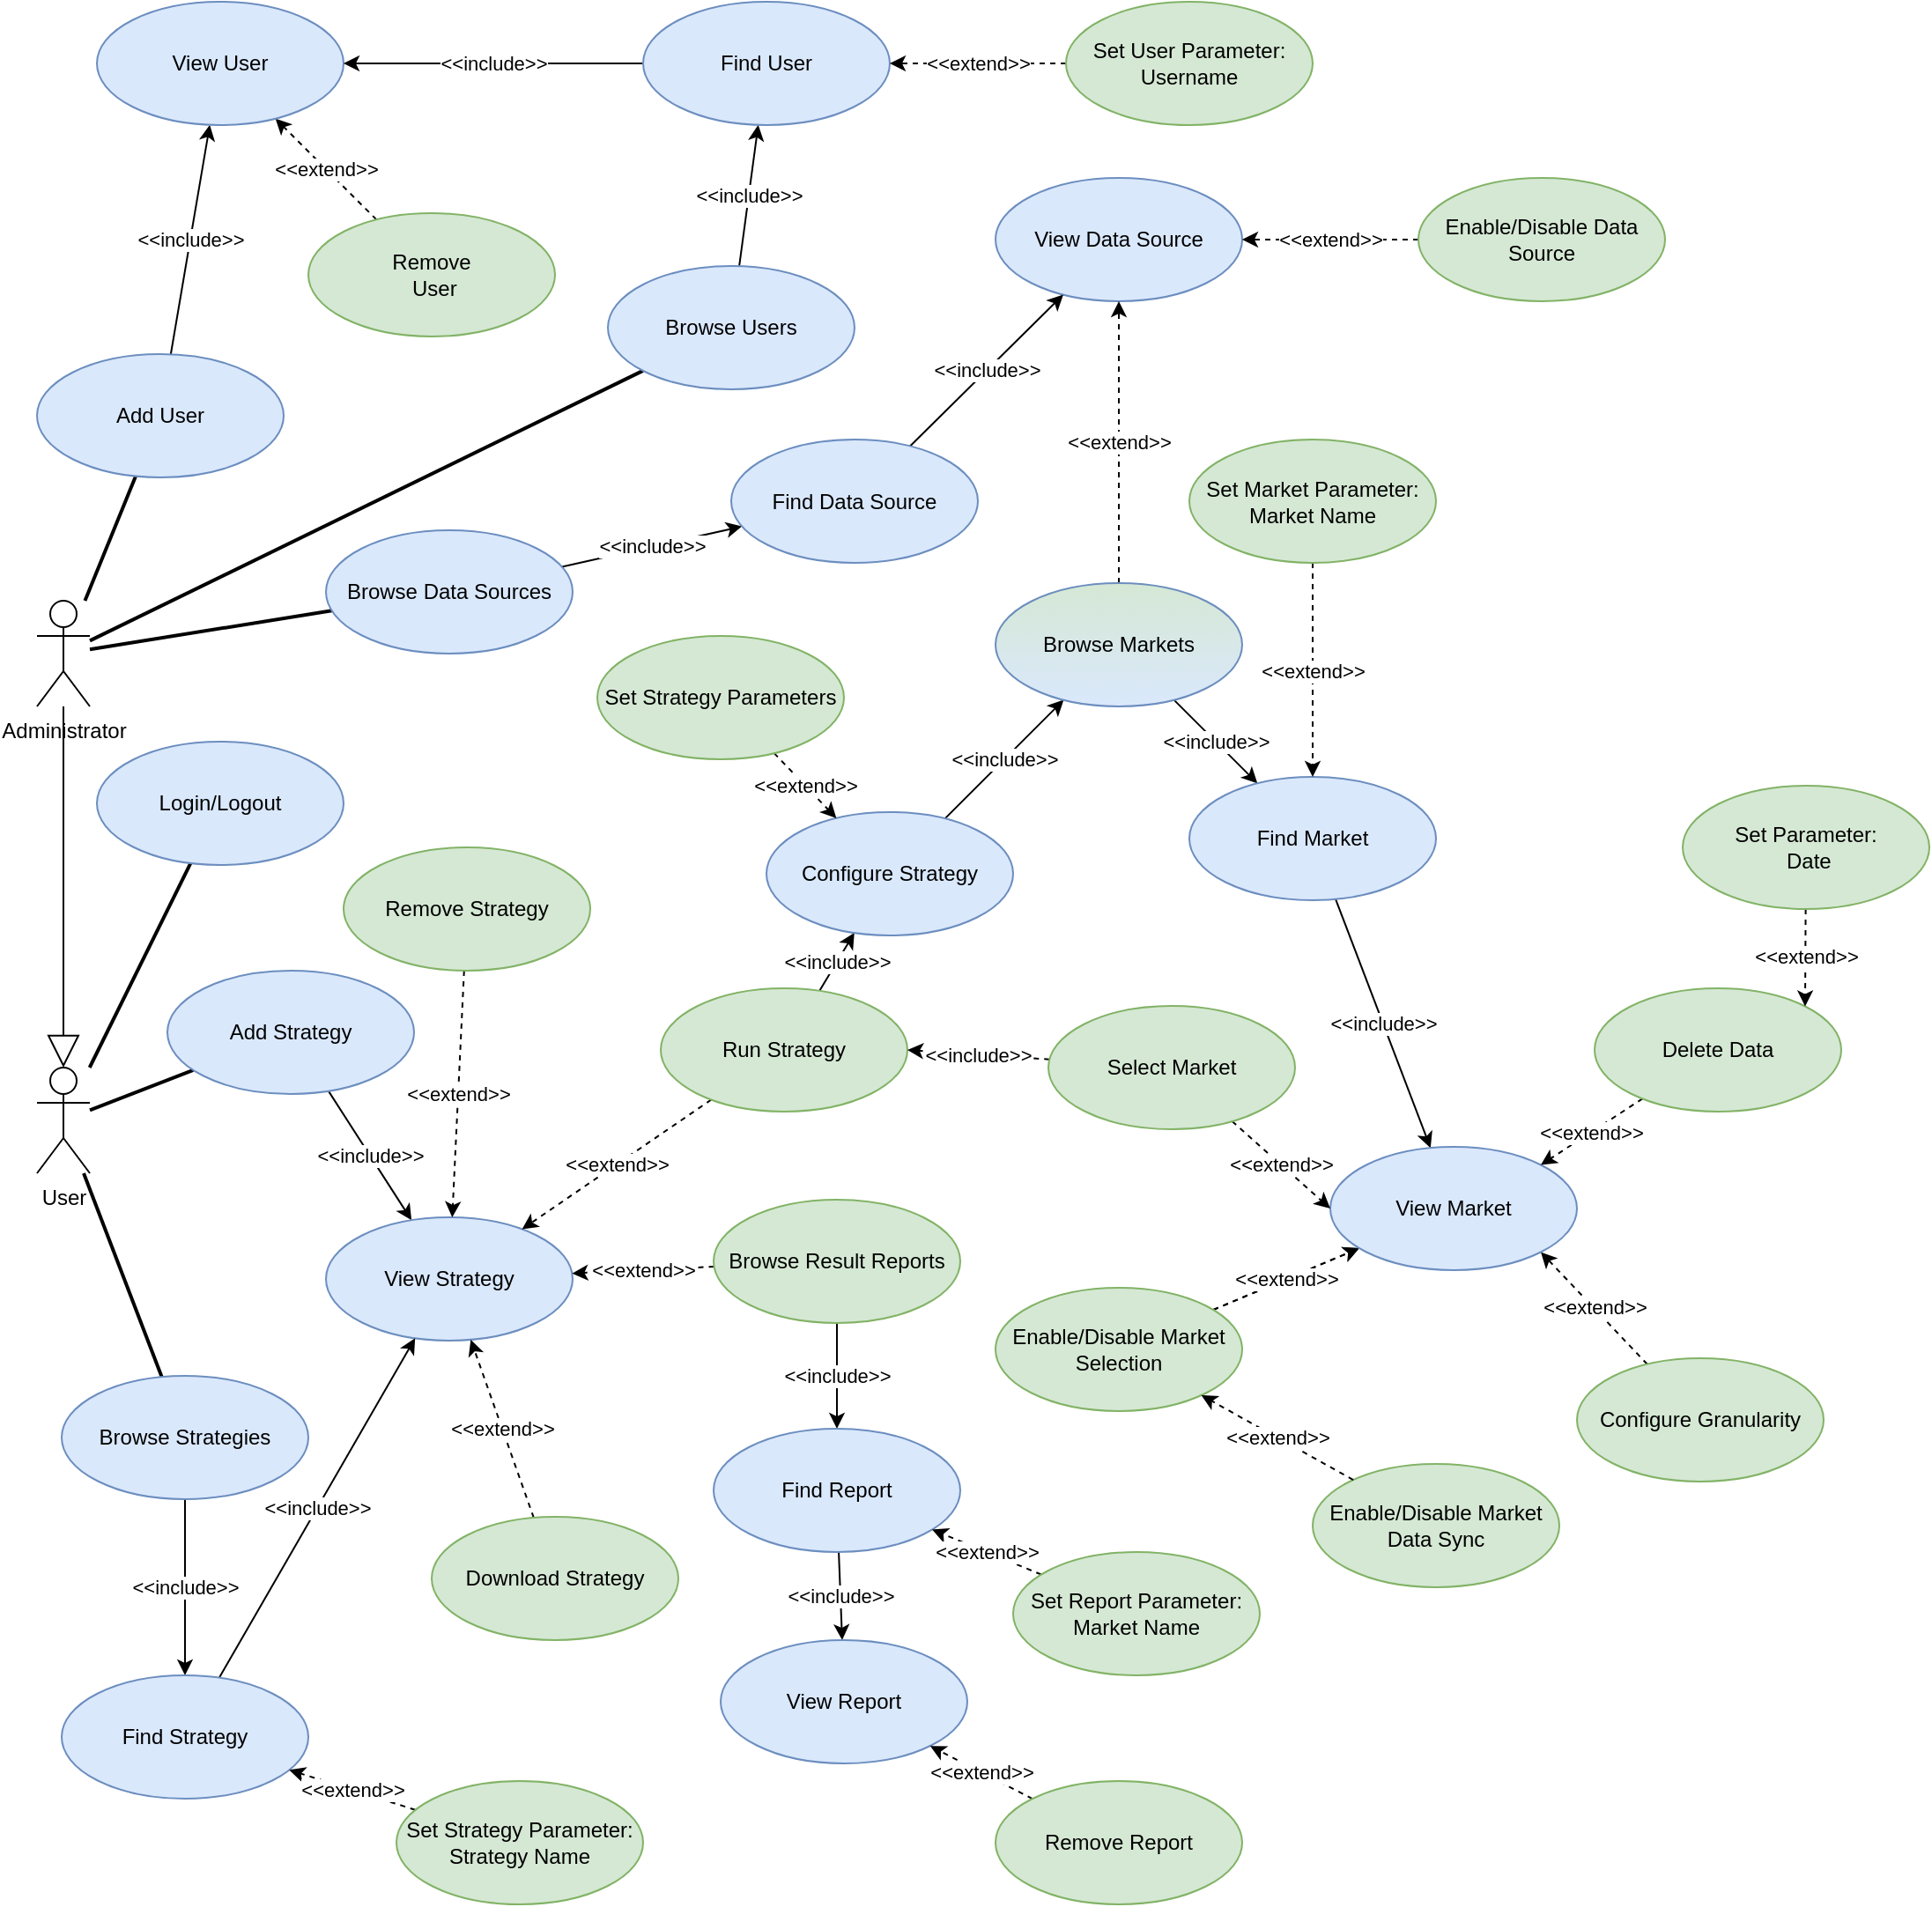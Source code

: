 <mxfile version="12.8.8" type="github">
  <diagram id="ZFlR_fbY1ho0T1hjvWoV" name="Page-1">
    <mxGraphModel dx="1422" dy="762" grid="1" gridSize="10" guides="1" tooltips="1" connect="1" arrows="1" fold="1" page="1" pageScale="1" pageWidth="827" pageHeight="1169" math="0" shadow="0">
      <root>
        <mxCell id="1YYGA7Be7UyKaOiCirhx-0" />
        <mxCell id="1YYGA7Be7UyKaOiCirhx-1" parent="1YYGA7Be7UyKaOiCirhx-0" />
        <mxCell id="3vdCPRaYNZT--Bnx52Tg-1" style="edgeStyle=none;rounded=0;orthogonalLoop=1;jettySize=auto;html=1;endArrow=none;endFill=0;strokeWidth=2;" parent="1YYGA7Be7UyKaOiCirhx-1" source="3vdCPRaYNZT--Bnx52Tg-4" target="3vdCPRaYNZT--Bnx52Tg-6" edge="1">
          <mxGeometry relative="1" as="geometry" />
        </mxCell>
        <mxCell id="3vdCPRaYNZT--Bnx52Tg-2" style="edgeStyle=none;rounded=0;orthogonalLoop=1;jettySize=auto;html=1;endArrow=none;endFill=0;strokeWidth=2;" parent="1YYGA7Be7UyKaOiCirhx-1" source="3vdCPRaYNZT--Bnx52Tg-4" target="3vdCPRaYNZT--Bnx52Tg-14" edge="1">
          <mxGeometry relative="1" as="geometry" />
        </mxCell>
        <mxCell id="3vdCPRaYNZT--Bnx52Tg-3" style="edgeStyle=none;rounded=0;orthogonalLoop=1;jettySize=auto;html=1;endArrow=none;endFill=0;strokeWidth=2;" parent="1YYGA7Be7UyKaOiCirhx-1" source="3vdCPRaYNZT--Bnx52Tg-4" target="3vdCPRaYNZT--Bnx52Tg-29" edge="1">
          <mxGeometry relative="1" as="geometry" />
        </mxCell>
        <mxCell id="3vdCPRaYNZT--Bnx52Tg-4" value="&lt;div&gt;Administrator&lt;/div&gt;" style="shape=umlActor;verticalLabelPosition=bottom;labelBackgroundColor=#ffffff;verticalAlign=top;html=1;" parent="1YYGA7Be7UyKaOiCirhx-1" vertex="1">
          <mxGeometry x="26" y="410" width="30" height="60" as="geometry" />
        </mxCell>
        <mxCell id="3vdCPRaYNZT--Bnx52Tg-5" value="&amp;lt;&amp;lt;include&amp;gt;&amp;gt;" style="edgeStyle=none;rounded=0;orthogonalLoop=1;jettySize=auto;html=1;" parent="1YYGA7Be7UyKaOiCirhx-1" source="3vdCPRaYNZT--Bnx52Tg-6" target="3vdCPRaYNZT--Bnx52Tg-12" edge="1">
          <mxGeometry relative="1" as="geometry" />
        </mxCell>
        <mxCell id="3vdCPRaYNZT--Bnx52Tg-6" value="Add User" style="ellipse;whiteSpace=wrap;html=1;fillColor=#dae8fc;strokeColor=#6c8ebf;" parent="1YYGA7Be7UyKaOiCirhx-1" vertex="1">
          <mxGeometry x="26" y="270" width="140" height="70" as="geometry" />
        </mxCell>
        <mxCell id="3vdCPRaYNZT--Bnx52Tg-7" value="&amp;lt;&amp;lt;extend&amp;gt;&amp;gt;" style="edgeStyle=none;rounded=0;orthogonalLoop=1;jettySize=auto;html=1;dashed=1;" parent="1YYGA7Be7UyKaOiCirhx-1" source="3vdCPRaYNZT--Bnx52Tg-8" target="3vdCPRaYNZT--Bnx52Tg-12" edge="1">
          <mxGeometry relative="1" as="geometry" />
        </mxCell>
        <mxCell id="3vdCPRaYNZT--Bnx52Tg-8" value="&lt;div&gt;Remove&lt;/div&gt;&amp;nbsp;User" style="ellipse;whiteSpace=wrap;html=1;fillColor=#d5e8d4;strokeColor=#82b366;" parent="1YYGA7Be7UyKaOiCirhx-1" vertex="1">
          <mxGeometry x="180" y="190" width="140" height="70" as="geometry" />
        </mxCell>
        <mxCell id="3vdCPRaYNZT--Bnx52Tg-9" value="View Data Source" style="ellipse;whiteSpace=wrap;html=1;fillColor=#dae8fc;strokeColor=#6c8ebf;" parent="1YYGA7Be7UyKaOiCirhx-1" vertex="1">
          <mxGeometry x="570" y="170" width="140" height="70" as="geometry" />
        </mxCell>
        <mxCell id="3vdCPRaYNZT--Bnx52Tg-10" value="&amp;lt;&amp;lt;extend&amp;gt;&amp;gt;" style="edgeStyle=none;rounded=0;orthogonalLoop=1;jettySize=auto;html=1;dashed=1;" parent="1YYGA7Be7UyKaOiCirhx-1" source="3vdCPRaYNZT--Bnx52Tg-11" target="3vdCPRaYNZT--Bnx52Tg-9" edge="1">
          <mxGeometry relative="1" as="geometry" />
        </mxCell>
        <mxCell id="3vdCPRaYNZT--Bnx52Tg-11" value="Enable/Disable Data Source" style="ellipse;whiteSpace=wrap;html=1;fillColor=#d5e8d4;strokeColor=#82b366;" parent="1YYGA7Be7UyKaOiCirhx-1" vertex="1">
          <mxGeometry x="810" y="170" width="140" height="70" as="geometry" />
        </mxCell>
        <mxCell id="3vdCPRaYNZT--Bnx52Tg-12" value="View User" style="ellipse;whiteSpace=wrap;html=1;fillColor=#dae8fc;strokeColor=#6c8ebf;" parent="1YYGA7Be7UyKaOiCirhx-1" vertex="1">
          <mxGeometry x="60" y="70" width="140" height="70" as="geometry" />
        </mxCell>
        <mxCell id="3vdCPRaYNZT--Bnx52Tg-13" value="&amp;lt;&amp;lt;include&amp;gt;&amp;gt;" style="edgeStyle=none;rounded=0;orthogonalLoop=1;jettySize=auto;html=1;" parent="1YYGA7Be7UyKaOiCirhx-1" source="3vdCPRaYNZT--Bnx52Tg-14" target="3vdCPRaYNZT--Bnx52Tg-16" edge="1">
          <mxGeometry relative="1" as="geometry" />
        </mxCell>
        <mxCell id="3vdCPRaYNZT--Bnx52Tg-14" value="Browse Users" style="ellipse;whiteSpace=wrap;html=1;fillColor=#dae8fc;strokeColor=#6c8ebf;" parent="1YYGA7Be7UyKaOiCirhx-1" vertex="1">
          <mxGeometry x="350" y="220" width="140" height="70" as="geometry" />
        </mxCell>
        <mxCell id="3vdCPRaYNZT--Bnx52Tg-15" value="&amp;lt;&amp;lt;include&amp;gt;&amp;gt;" style="edgeStyle=none;rounded=0;orthogonalLoop=1;jettySize=auto;html=1;" parent="1YYGA7Be7UyKaOiCirhx-1" source="3vdCPRaYNZT--Bnx52Tg-16" target="3vdCPRaYNZT--Bnx52Tg-12" edge="1">
          <mxGeometry relative="1" as="geometry" />
        </mxCell>
        <mxCell id="3vdCPRaYNZT--Bnx52Tg-16" value="Find User" style="ellipse;whiteSpace=wrap;html=1;fillColor=#dae8fc;strokeColor=#6c8ebf;" parent="1YYGA7Be7UyKaOiCirhx-1" vertex="1">
          <mxGeometry x="370" y="70" width="140" height="70" as="geometry" />
        </mxCell>
        <mxCell id="3vdCPRaYNZT--Bnx52Tg-17" value="&amp;lt;&amp;lt;extend&amp;gt;&amp;gt;" style="edgeStyle=none;rounded=0;orthogonalLoop=1;jettySize=auto;html=1;dashed=1;" parent="1YYGA7Be7UyKaOiCirhx-1" source="3vdCPRaYNZT--Bnx52Tg-18" target="3vdCPRaYNZT--Bnx52Tg-16" edge="1">
          <mxGeometry relative="1" as="geometry" />
        </mxCell>
        <mxCell id="3vdCPRaYNZT--Bnx52Tg-18" value="Set User Parameter: Username" style="ellipse;whiteSpace=wrap;html=1;fillColor=#d5e8d4;strokeColor=#82b366;" parent="1YYGA7Be7UyKaOiCirhx-1" vertex="1">
          <mxGeometry x="610" y="70" width="140" height="70" as="geometry" />
        </mxCell>
        <mxCell id="3vdCPRaYNZT--Bnx52Tg-19" value="&amp;lt;&amp;lt;extend&amp;gt;&amp;gt;" style="edgeStyle=none;rounded=0;orthogonalLoop=1;jettySize=auto;html=1;dashed=1;startArrow=none;startFill=0;" parent="1YYGA7Be7UyKaOiCirhx-1" source="wTxQ7rvC8nmgXDtf-Kvs-46" target="3vdCPRaYNZT--Bnx52Tg-9" edge="1">
          <mxGeometry relative="1" as="geometry">
            <mxPoint x="947.927" y="422.21" as="sourcePoint" />
          </mxGeometry>
        </mxCell>
        <mxCell id="3vdCPRaYNZT--Bnx52Tg-28" value="&amp;lt;&amp;lt;include&amp;gt;&amp;gt;" style="edgeStyle=none;rounded=0;orthogonalLoop=1;jettySize=auto;html=1;" parent="1YYGA7Be7UyKaOiCirhx-1" source="3vdCPRaYNZT--Bnx52Tg-29" target="3vdCPRaYNZT--Bnx52Tg-31" edge="1">
          <mxGeometry relative="1" as="geometry" />
        </mxCell>
        <mxCell id="3vdCPRaYNZT--Bnx52Tg-29" value="Browse Data Sources" style="ellipse;whiteSpace=wrap;html=1;fillColor=#dae8fc;strokeColor=#6c8ebf;" parent="1YYGA7Be7UyKaOiCirhx-1" vertex="1">
          <mxGeometry x="190" y="370" width="140" height="70" as="geometry" />
        </mxCell>
        <mxCell id="3vdCPRaYNZT--Bnx52Tg-30" value="&amp;lt;&amp;lt;include&amp;gt;&amp;gt;" style="edgeStyle=none;rounded=0;orthogonalLoop=1;jettySize=auto;html=1;" parent="1YYGA7Be7UyKaOiCirhx-1" source="3vdCPRaYNZT--Bnx52Tg-31" target="3vdCPRaYNZT--Bnx52Tg-9" edge="1">
          <mxGeometry relative="1" as="geometry" />
        </mxCell>
        <mxCell id="3vdCPRaYNZT--Bnx52Tg-31" value="Find Data Source" style="ellipse;whiteSpace=wrap;html=1;fillColor=#dae8fc;strokeColor=#6c8ebf;" parent="1YYGA7Be7UyKaOiCirhx-1" vertex="1">
          <mxGeometry x="420" y="318.5" width="140" height="70" as="geometry" />
        </mxCell>
        <mxCell id="tRXYT1jrLdf8LJ3v0zDW-0" value="&amp;lt;&amp;lt;extend&amp;gt;&amp;gt;" style="edgeStyle=none;rounded=0;orthogonalLoop=1;jettySize=auto;html=1;dashed=1;endArrow=classic;endFill=1;entryX=1;entryY=1;entryDx=0;entryDy=0;" parent="1YYGA7Be7UyKaOiCirhx-1" source="tRXYT1jrLdf8LJ3v0zDW-1" target="tRXYT1jrLdf8LJ3v0zDW-13" edge="1">
          <mxGeometry relative="1" as="geometry" />
        </mxCell>
        <mxCell id="tRXYT1jrLdf8LJ3v0zDW-1" value="Configure Granularity" style="ellipse;whiteSpace=wrap;html=1;fillColor=#d5e8d4;strokeColor=#82b366;" parent="1YYGA7Be7UyKaOiCirhx-1" vertex="1">
          <mxGeometry x="900" y="840" width="140" height="70" as="geometry" />
        </mxCell>
        <mxCell id="tRXYT1jrLdf8LJ3v0zDW-2" value="&amp;lt;&amp;lt;include&amp;gt;&amp;gt;" style="edgeStyle=none;rounded=0;orthogonalLoop=1;jettySize=auto;html=1;endArrow=classic;endFill=1;" parent="1YYGA7Be7UyKaOiCirhx-1" source="wTxQ7rvC8nmgXDtf-Kvs-46" target="tRXYT1jrLdf8LJ3v0zDW-10" edge="1">
          <mxGeometry relative="1" as="geometry">
            <mxPoint x="1204.465" y="1084.255" as="sourcePoint" />
          </mxGeometry>
        </mxCell>
        <mxCell id="tRXYT1jrLdf8LJ3v0zDW-3" value="&amp;lt;&amp;lt;extend&amp;gt;&amp;gt;" style="edgeStyle=none;rounded=0;orthogonalLoop=1;jettySize=auto;html=1;dashed=1;endArrow=classic;endFill=1;" parent="1YYGA7Be7UyKaOiCirhx-1" source="tRXYT1jrLdf8LJ3v0zDW-4" target="tRXYT1jrLdf8LJ3v0zDW-13" edge="1">
          <mxGeometry relative="1" as="geometry" />
        </mxCell>
        <mxCell id="tRXYT1jrLdf8LJ3v0zDW-5" value="&amp;lt;&amp;lt;extend&amp;gt;&amp;gt;" style="edgeStyle=none;rounded=0;orthogonalLoop=1;jettySize=auto;html=1;endArrow=classic;endFill=1;dashed=1;" parent="1YYGA7Be7UyKaOiCirhx-1" source="tRXYT1jrLdf8LJ3v0zDW-4" target="tRXYT1jrLdf8LJ3v0zDW-13" edge="1">
          <mxGeometry relative="1" as="geometry" />
        </mxCell>
        <mxCell id="tRXYT1jrLdf8LJ3v0zDW-6" value="Enable/Disable Market Data Sync" style="ellipse;whiteSpace=wrap;html=1;fillColor=#d5e8d4;strokeColor=#82b366;" parent="1YYGA7Be7UyKaOiCirhx-1" vertex="1">
          <mxGeometry x="750" y="900" width="140" height="70" as="geometry" />
        </mxCell>
        <mxCell id="tRXYT1jrLdf8LJ3v0zDW-9" value="&amp;lt;&amp;lt;include&amp;gt;&amp;gt;" style="edgeStyle=none;rounded=0;orthogonalLoop=1;jettySize=auto;html=1;endArrow=classic;endFill=1;" parent="1YYGA7Be7UyKaOiCirhx-1" source="tRXYT1jrLdf8LJ3v0zDW-10" target="tRXYT1jrLdf8LJ3v0zDW-13" edge="1">
          <mxGeometry relative="1" as="geometry">
            <mxPoint x="1252.898" y="750.077" as="sourcePoint" />
          </mxGeometry>
        </mxCell>
        <mxCell id="tRXYT1jrLdf8LJ3v0zDW-10" value="Find Market" style="ellipse;whiteSpace=wrap;html=1;fillColor=#dae8fc;strokeColor=#6c8ebf;" parent="1YYGA7Be7UyKaOiCirhx-1" vertex="1">
          <mxGeometry x="680" y="510" width="140" height="70" as="geometry" />
        </mxCell>
        <mxCell id="tRXYT1jrLdf8LJ3v0zDW-11" value="&amp;lt;&amp;lt;extend&amp;gt;&amp;gt;" style="edgeStyle=none;rounded=0;orthogonalLoop=1;jettySize=auto;html=1;dashed=1;endArrow=classic;endFill=1;" parent="1YYGA7Be7UyKaOiCirhx-1" source="tRXYT1jrLdf8LJ3v0zDW-12" target="tRXYT1jrLdf8LJ3v0zDW-10" edge="1">
          <mxGeometry relative="1" as="geometry" />
        </mxCell>
        <mxCell id="tRXYT1jrLdf8LJ3v0zDW-12" value="Set Market Parameter: Market Name" style="ellipse;whiteSpace=wrap;html=1;fillColor=#d5e8d4;strokeColor=#82b366;" parent="1YYGA7Be7UyKaOiCirhx-1" vertex="1">
          <mxGeometry x="680" y="318.5" width="140" height="70" as="geometry" />
        </mxCell>
        <mxCell id="tRXYT1jrLdf8LJ3v0zDW-13" value="View Market" style="ellipse;whiteSpace=wrap;html=1;fillColor=#dae8fc;strokeColor=#6c8ebf;" parent="1YYGA7Be7UyKaOiCirhx-1" vertex="1">
          <mxGeometry x="760" y="720" width="140" height="70" as="geometry" />
        </mxCell>
        <mxCell id="wTxQ7rvC8nmgXDtf-Kvs-0" style="edgeStyle=none;rounded=0;orthogonalLoop=1;jettySize=auto;html=1;endArrow=none;endFill=0;strokeWidth=2;" parent="1YYGA7Be7UyKaOiCirhx-1" source="wTxQ7rvC8nmgXDtf-Kvs-3" target="wTxQ7rvC8nmgXDtf-Kvs-4" edge="1">
          <mxGeometry relative="1" as="geometry" />
        </mxCell>
        <mxCell id="wTxQ7rvC8nmgXDtf-Kvs-1" style="edgeStyle=none;rounded=0;orthogonalLoop=1;jettySize=auto;html=1;endArrow=none;endFill=0;strokeWidth=2;" parent="1YYGA7Be7UyKaOiCirhx-1" source="wTxQ7rvC8nmgXDtf-Kvs-3" target="wTxQ7rvC8nmgXDtf-Kvs-9" edge="1">
          <mxGeometry relative="1" as="geometry" />
        </mxCell>
        <mxCell id="wTxQ7rvC8nmgXDtf-Kvs-2" style="edgeStyle=none;rounded=0;orthogonalLoop=1;jettySize=auto;html=1;endArrow=none;endFill=0;strokeWidth=2;" parent="1YYGA7Be7UyKaOiCirhx-1" source="wTxQ7rvC8nmgXDtf-Kvs-3" target="wTxQ7rvC8nmgXDtf-Kvs-6" edge="1">
          <mxGeometry relative="1" as="geometry" />
        </mxCell>
        <mxCell id="wTxQ7rvC8nmgXDtf-Kvs-3" value="&lt;div&gt;User&lt;/div&gt;" style="shape=umlActor;verticalLabelPosition=bottom;labelBackgroundColor=#ffffff;verticalAlign=top;html=1;" parent="1YYGA7Be7UyKaOiCirhx-1" vertex="1">
          <mxGeometry x="26" y="675" width="30" height="60" as="geometry" />
        </mxCell>
        <mxCell id="wTxQ7rvC8nmgXDtf-Kvs-4" value="Login/Logout" style="ellipse;whiteSpace=wrap;html=1;fillColor=#dae8fc;strokeColor=#6c8ebf;" parent="1YYGA7Be7UyKaOiCirhx-1" vertex="1">
          <mxGeometry x="60" y="490" width="140" height="70" as="geometry" />
        </mxCell>
        <mxCell id="wTxQ7rvC8nmgXDtf-Kvs-5" value="&amp;lt;&amp;lt;include&amp;gt;&amp;gt;" style="edgeStyle=none;rounded=0;orthogonalLoop=1;jettySize=auto;html=1;endArrow=classic;endFill=1;" parent="1YYGA7Be7UyKaOiCirhx-1" source="wTxQ7rvC8nmgXDtf-Kvs-6" target="wTxQ7rvC8nmgXDtf-Kvs-7" edge="1">
          <mxGeometry relative="1" as="geometry" />
        </mxCell>
        <mxCell id="wTxQ7rvC8nmgXDtf-Kvs-6" value="Add Strategy" style="ellipse;whiteSpace=wrap;html=1;fillColor=#dae8fc;strokeColor=#6c8ebf;" parent="1YYGA7Be7UyKaOiCirhx-1" vertex="1">
          <mxGeometry x="100" y="620" width="140" height="70" as="geometry" />
        </mxCell>
        <mxCell id="wTxQ7rvC8nmgXDtf-Kvs-7" value="View Strategy" style="ellipse;whiteSpace=wrap;html=1;fillColor=#dae8fc;strokeColor=#6c8ebf;" parent="1YYGA7Be7UyKaOiCirhx-1" vertex="1">
          <mxGeometry x="190" y="760" width="140" height="70" as="geometry" />
        </mxCell>
        <mxCell id="wTxQ7rvC8nmgXDtf-Kvs-8" value="&lt;div&gt;&amp;lt;&amp;lt;include&amp;gt;&amp;gt;&lt;/div&gt;" style="edgeStyle=none;rounded=0;orthogonalLoop=1;jettySize=auto;html=1;endArrow=classic;endFill=1;" parent="1YYGA7Be7UyKaOiCirhx-1" source="wTxQ7rvC8nmgXDtf-Kvs-9" target="wTxQ7rvC8nmgXDtf-Kvs-11" edge="1">
          <mxGeometry relative="1" as="geometry" />
        </mxCell>
        <mxCell id="wTxQ7rvC8nmgXDtf-Kvs-9" value="Browse Strategies" style="ellipse;whiteSpace=wrap;html=1;fillColor=#dae8fc;strokeColor=#6c8ebf;" parent="1YYGA7Be7UyKaOiCirhx-1" vertex="1">
          <mxGeometry x="40" y="850" width="140" height="70" as="geometry" />
        </mxCell>
        <mxCell id="wTxQ7rvC8nmgXDtf-Kvs-10" value="&amp;lt;&amp;lt;include&amp;gt;&amp;gt;" style="edgeStyle=none;rounded=0;orthogonalLoop=1;jettySize=auto;html=1;endArrow=classic;endFill=1;" parent="1YYGA7Be7UyKaOiCirhx-1" source="wTxQ7rvC8nmgXDtf-Kvs-11" target="wTxQ7rvC8nmgXDtf-Kvs-7" edge="1">
          <mxGeometry relative="1" as="geometry" />
        </mxCell>
        <mxCell id="wTxQ7rvC8nmgXDtf-Kvs-11" value="Find Strategy" style="ellipse;whiteSpace=wrap;html=1;fillColor=#dae8fc;strokeColor=#6c8ebf;" parent="1YYGA7Be7UyKaOiCirhx-1" vertex="1">
          <mxGeometry x="40" y="1020" width="140" height="70" as="geometry" />
        </mxCell>
        <mxCell id="wTxQ7rvC8nmgXDtf-Kvs-12" value="&amp;lt;&amp;lt;extend&amp;gt;&amp;gt;" style="edgeStyle=none;rounded=0;orthogonalLoop=1;jettySize=auto;html=1;dashed=1;endArrow=classic;endFill=1;" parent="1YYGA7Be7UyKaOiCirhx-1" source="wTxQ7rvC8nmgXDtf-Kvs-13" target="wTxQ7rvC8nmgXDtf-Kvs-11" edge="1">
          <mxGeometry relative="1" as="geometry" />
        </mxCell>
        <mxCell id="wTxQ7rvC8nmgXDtf-Kvs-13" value="Set Strategy Parameter: Strategy Name" style="ellipse;whiteSpace=wrap;html=1;fillColor=#d5e8d4;strokeColor=#82b366;" parent="1YYGA7Be7UyKaOiCirhx-1" vertex="1">
          <mxGeometry x="230" y="1080" width="140" height="70" as="geometry" />
        </mxCell>
        <mxCell id="wTxQ7rvC8nmgXDtf-Kvs-14" value="&amp;lt;&amp;lt;include&amp;gt;&amp;gt;" style="edgeStyle=none;rounded=0;orthogonalLoop=1;jettySize=auto;html=1;startArrow=none;startFill=0;" parent="1YYGA7Be7UyKaOiCirhx-1" source="wTxQ7rvC8nmgXDtf-Kvs-16" target="wTxQ7rvC8nmgXDtf-Kvs-21" edge="1">
          <mxGeometry relative="1" as="geometry" />
        </mxCell>
        <mxCell id="wTxQ7rvC8nmgXDtf-Kvs-15" value="&amp;lt;&amp;lt;extend&amp;gt;&amp;gt;" style="edgeStyle=none;rounded=0;orthogonalLoop=1;jettySize=auto;html=1;dashed=1;startArrow=none;startFill=0;" parent="1YYGA7Be7UyKaOiCirhx-1" source="wTxQ7rvC8nmgXDtf-Kvs-16" target="wTxQ7rvC8nmgXDtf-Kvs-7" edge="1">
          <mxGeometry relative="1" as="geometry" />
        </mxCell>
        <mxCell id="wTxQ7rvC8nmgXDtf-Kvs-16" value="Run Strategy" style="ellipse;whiteSpace=wrap;html=1;fillColor=#d5e8d4;strokeColor=#82b366;" parent="1YYGA7Be7UyKaOiCirhx-1" vertex="1">
          <mxGeometry x="380" y="630" width="140" height="70" as="geometry" />
        </mxCell>
        <mxCell id="wTxQ7rvC8nmgXDtf-Kvs-17" value="&amp;lt;&amp;lt;extend&amp;gt;&amp;gt;" style="edgeStyle=none;rounded=0;orthogonalLoop=1;jettySize=auto;html=1;startArrow=none;startFill=0;dashed=1;" parent="1YYGA7Be7UyKaOiCirhx-1" source="wTxQ7rvC8nmgXDtf-Kvs-19" target="wTxQ7rvC8nmgXDtf-Kvs-7" edge="1">
          <mxGeometry relative="1" as="geometry" />
        </mxCell>
        <mxCell id="wTxQ7rvC8nmgXDtf-Kvs-18" value="&amp;lt;&amp;lt;include&amp;gt;&amp;gt;" style="rounded=0;orthogonalLoop=1;jettySize=auto;html=1;" parent="1YYGA7Be7UyKaOiCirhx-1" source="wTxQ7rvC8nmgXDtf-Kvs-19" target="wTxQ7rvC8nmgXDtf-Kvs-39" edge="1">
          <mxGeometry relative="1" as="geometry" />
        </mxCell>
        <mxCell id="wTxQ7rvC8nmgXDtf-Kvs-19" value="Browse Result Reports" style="ellipse;whiteSpace=wrap;html=1;fillColor=#d5e8d4;strokeColor=#82b366;" parent="1YYGA7Be7UyKaOiCirhx-1" vertex="1">
          <mxGeometry x="410" y="750" width="140" height="70" as="geometry" />
        </mxCell>
        <mxCell id="wTxQ7rvC8nmgXDtf-Kvs-20" value="&amp;lt;&amp;lt;include&amp;gt;&amp;gt;" style="edgeStyle=none;rounded=0;orthogonalLoop=1;jettySize=auto;html=1;endArrow=classic;endFill=1;" parent="1YYGA7Be7UyKaOiCirhx-1" source="wTxQ7rvC8nmgXDtf-Kvs-21" target="wTxQ7rvC8nmgXDtf-Kvs-46" edge="1">
          <mxGeometry relative="1" as="geometry" />
        </mxCell>
        <mxCell id="wTxQ7rvC8nmgXDtf-Kvs-21" value="Configure Strategy" style="ellipse;whiteSpace=wrap;html=1;fillColor=#dae8fc;strokeColor=#6c8ebf;" parent="1YYGA7Be7UyKaOiCirhx-1" vertex="1">
          <mxGeometry x="440" y="530" width="140" height="70" as="geometry" />
        </mxCell>
        <mxCell id="wTxQ7rvC8nmgXDtf-Kvs-28" value="&amp;lt;&amp;lt;extend&amp;gt;&amp;gt;" style="edgeStyle=none;rounded=0;orthogonalLoop=1;jettySize=auto;html=1;dashed=1;endArrow=classic;endFill=1;" parent="1YYGA7Be7UyKaOiCirhx-1" source="wTxQ7rvC8nmgXDtf-Kvs-29" target="wTxQ7rvC8nmgXDtf-Kvs-21" edge="1">
          <mxGeometry relative="1" as="geometry" />
        </mxCell>
        <mxCell id="wTxQ7rvC8nmgXDtf-Kvs-29" value="Set Strategy Parameters" style="ellipse;whiteSpace=wrap;html=1;fillColor=#d5e8d4;strokeColor=#82b366;" parent="1YYGA7Be7UyKaOiCirhx-1" vertex="1">
          <mxGeometry x="344" y="430" width="140" height="70" as="geometry" />
        </mxCell>
        <mxCell id="wTxQ7rvC8nmgXDtf-Kvs-32" value="&amp;lt;&amp;lt;extend&amp;gt;&amp;gt;" style="edgeStyle=none;rounded=0;orthogonalLoop=1;jettySize=auto;html=1;dashed=1;endArrow=classic;endFill=1;" parent="1YYGA7Be7UyKaOiCirhx-1" source="wTxQ7rvC8nmgXDtf-Kvs-33" target="wTxQ7rvC8nmgXDtf-Kvs-7" edge="1">
          <mxGeometry relative="1" as="geometry" />
        </mxCell>
        <mxCell id="wTxQ7rvC8nmgXDtf-Kvs-33" value="Remove Strategy" style="ellipse;whiteSpace=wrap;html=1;fillColor=#d5e8d4;strokeColor=#82b366;" parent="1YYGA7Be7UyKaOiCirhx-1" vertex="1">
          <mxGeometry x="200" y="550" width="140" height="70" as="geometry" />
        </mxCell>
        <mxCell id="wTxQ7rvC8nmgXDtf-Kvs-36" value="&amp;lt;&amp;lt;include&amp;gt;&amp;gt;" style="edgeStyle=none;rounded=0;orthogonalLoop=1;jettySize=auto;html=1;entryX=1;entryY=0.5;entryDx=0;entryDy=0;dashed=1;" parent="1YYGA7Be7UyKaOiCirhx-1" source="wTxQ7rvC8nmgXDtf-Kvs-50" target="wTxQ7rvC8nmgXDtf-Kvs-16" edge="1">
          <mxGeometry relative="1" as="geometry">
            <mxPoint x="1490.025" y="1378.137" as="sourcePoint" />
          </mxGeometry>
        </mxCell>
        <mxCell id="wTxQ7rvC8nmgXDtf-Kvs-38" value="&amp;lt;&amp;lt;include&amp;gt;&amp;gt;" style="edgeStyle=none;rounded=0;orthogonalLoop=1;jettySize=auto;html=1;" parent="1YYGA7Be7UyKaOiCirhx-1" source="wTxQ7rvC8nmgXDtf-Kvs-39" target="wTxQ7rvC8nmgXDtf-Kvs-40" edge="1">
          <mxGeometry relative="1" as="geometry" />
        </mxCell>
        <mxCell id="wTxQ7rvC8nmgXDtf-Kvs-39" value="Find Report" style="ellipse;whiteSpace=wrap;html=1;fillColor=#dae8fc;strokeColor=#6c8ebf;" parent="1YYGA7Be7UyKaOiCirhx-1" vertex="1">
          <mxGeometry x="409.999" y="880" width="140" height="70" as="geometry" />
        </mxCell>
        <mxCell id="wTxQ7rvC8nmgXDtf-Kvs-40" value="View Report" style="ellipse;whiteSpace=wrap;html=1;fillColor=#dae8fc;strokeColor=#6c8ebf;" parent="1YYGA7Be7UyKaOiCirhx-1" vertex="1">
          <mxGeometry x="413.998" y="1000" width="140" height="70" as="geometry" />
        </mxCell>
        <mxCell id="wTxQ7rvC8nmgXDtf-Kvs-43" value="&amp;lt;&amp;lt;extend&amp;gt;&amp;gt;" style="edgeStyle=none;rounded=0;orthogonalLoop=1;jettySize=auto;html=1;dashed=1;" parent="1YYGA7Be7UyKaOiCirhx-1" source="wTxQ7rvC8nmgXDtf-Kvs-44" target="wTxQ7rvC8nmgXDtf-Kvs-39" edge="1">
          <mxGeometry relative="1" as="geometry" />
        </mxCell>
        <mxCell id="wTxQ7rvC8nmgXDtf-Kvs-44" value="Set Report Parameter: Market Name" style="ellipse;whiteSpace=wrap;html=1;fillColor=#d5e8d4;strokeColor=#82b366;" parent="1YYGA7Be7UyKaOiCirhx-1" vertex="1">
          <mxGeometry x="579.999" y="950" width="140" height="70" as="geometry" />
        </mxCell>
        <mxCell id="wTxQ7rvC8nmgXDtf-Kvs-46" value="Browse Markets" style="ellipse;whiteSpace=wrap;html=1;fillColor=#dae8fc;strokeColor=#6c8ebf;gradientDirection=north;gradientColor=#D5E8D4;" parent="1YYGA7Be7UyKaOiCirhx-1" vertex="1">
          <mxGeometry x="570" y="400" width="140" height="70" as="geometry" />
        </mxCell>
        <mxCell id="wTxQ7rvC8nmgXDtf-Kvs-49" value="&amp;lt;&amp;lt;extend&amp;gt;&amp;gt;" style="rounded=0;orthogonalLoop=1;jettySize=auto;html=1;startArrow=none;startFill=0;dashed=1;entryX=0;entryY=0.5;entryDx=0;entryDy=0;" parent="1YYGA7Be7UyKaOiCirhx-1" source="wTxQ7rvC8nmgXDtf-Kvs-50" target="tRXYT1jrLdf8LJ3v0zDW-13" edge="1">
          <mxGeometry relative="1" as="geometry">
            <mxPoint x="1338.097" y="752.409" as="targetPoint" />
          </mxGeometry>
        </mxCell>
        <mxCell id="wTxQ7rvC8nmgXDtf-Kvs-50" value="Select Market" style="ellipse;whiteSpace=wrap;html=1;fillColor=#d5e8d4;strokeColor=#82b366;" parent="1YYGA7Be7UyKaOiCirhx-1" vertex="1">
          <mxGeometry x="599.999" y="640" width="140" height="70" as="geometry" />
        </mxCell>
        <mxCell id="Mc-SoH7fT6BXftzGXfqs-0" style="edgeStyle=none;rounded=0;orthogonalLoop=1;jettySize=auto;html=1;entryX=0.5;entryY=0;entryDx=0;entryDy=0;entryPerimeter=0;endArrow=block;endFill=0;endSize=16;" parent="1YYGA7Be7UyKaOiCirhx-1" source="3vdCPRaYNZT--Bnx52Tg-4" target="wTxQ7rvC8nmgXDtf-Kvs-3" edge="1">
          <mxGeometry relative="1" as="geometry">
            <mxPoint x="121" y="575" as="sourcePoint" />
            <mxPoint x="121" y="940" as="targetPoint" />
          </mxGeometry>
        </mxCell>
        <mxCell id="z_cUn9IcTxgQXSqkp59n-1" value="&amp;lt;&amp;lt;extend&amp;gt;&amp;gt;" style="rounded=0;orthogonalLoop=1;jettySize=auto;html=1;dashed=1;" parent="1YYGA7Be7UyKaOiCirhx-1" source="z_cUn9IcTxgQXSqkp59n-0" target="wTxQ7rvC8nmgXDtf-Kvs-7" edge="1">
          <mxGeometry relative="1" as="geometry" />
        </mxCell>
        <mxCell id="z_cUn9IcTxgQXSqkp59n-0" value="Download Strategy" style="ellipse;whiteSpace=wrap;html=1;fillColor=#d5e8d4;strokeColor=#82b366;" parent="1YYGA7Be7UyKaOiCirhx-1" vertex="1">
          <mxGeometry x="250" y="930" width="140" height="70" as="geometry" />
        </mxCell>
        <mxCell id="z_cUn9IcTxgQXSqkp59n-2" style="edgeStyle=none;rounded=0;orthogonalLoop=1;jettySize=auto;html=1;exitX=0.5;exitY=1;exitDx=0;exitDy=0;dashed=1;" parent="1YYGA7Be7UyKaOiCirhx-1" source="wTxQ7rvC8nmgXDtf-Kvs-44" target="wTxQ7rvC8nmgXDtf-Kvs-44" edge="1">
          <mxGeometry relative="1" as="geometry" />
        </mxCell>
        <mxCell id="zWbvVw-tBKmA_HuQqWUu-2" value="&amp;lt;&amp;lt;extend&amp;gt;&amp;gt;" style="edgeStyle=none;rounded=0;orthogonalLoop=1;jettySize=auto;html=1;dashed=1;" parent="1YYGA7Be7UyKaOiCirhx-1" source="zWbvVw-tBKmA_HuQqWUu-0" target="wTxQ7rvC8nmgXDtf-Kvs-40" edge="1">
          <mxGeometry relative="1" as="geometry" />
        </mxCell>
        <mxCell id="zWbvVw-tBKmA_HuQqWUu-0" value="Remove Report" style="ellipse;whiteSpace=wrap;html=1;fillColor=#d5e8d4;strokeColor=#82b366;" parent="1YYGA7Be7UyKaOiCirhx-1" vertex="1">
          <mxGeometry x="569.999" y="1080" width="140" height="70" as="geometry" />
        </mxCell>
        <mxCell id="rOc94tLfwf_ToY1cvqeB-0" value="&amp;lt;&amp;lt;extend&amp;gt;&amp;gt;" style="edgeStyle=none;rounded=0;orthogonalLoop=1;jettySize=auto;html=1;dashed=1;endArrow=classic;endFill=1;entryX=1;entryY=0;entryDx=0;entryDy=0;" edge="1" parent="1YYGA7Be7UyKaOiCirhx-1" source="rOc94tLfwf_ToY1cvqeB-1" target="tRXYT1jrLdf8LJ3v0zDW-13">
          <mxGeometry relative="1" as="geometry">
            <mxPoint x="996.225" y="812.081" as="targetPoint" />
          </mxGeometry>
        </mxCell>
        <mxCell id="rOc94tLfwf_ToY1cvqeB-1" value="Delete Data" style="ellipse;whiteSpace=wrap;html=1;fillColor=#d5e8d4;strokeColor=#82b366;" vertex="1" parent="1YYGA7Be7UyKaOiCirhx-1">
          <mxGeometry x="910" y="630" width="140" height="70" as="geometry" />
        </mxCell>
        <mxCell id="rOc94tLfwf_ToY1cvqeB-2" value="&amp;lt;&amp;lt;extend&amp;gt;&amp;gt;" style="edgeStyle=none;rounded=0;orthogonalLoop=1;jettySize=auto;html=1;dashed=1;endArrow=classic;endFill=1;entryX=1;entryY=0;entryDx=0;entryDy=0;" edge="1" parent="1YYGA7Be7UyKaOiCirhx-1" source="rOc94tLfwf_ToY1cvqeB-3" target="rOc94tLfwf_ToY1cvqeB-1">
          <mxGeometry relative="1" as="geometry">
            <mxPoint x="1003.225" y="622.081" as="targetPoint" />
          </mxGeometry>
        </mxCell>
        <mxCell id="rOc94tLfwf_ToY1cvqeB-3" value="Set Parameter:&lt;br&gt;&amp;nbsp;Date" style="ellipse;whiteSpace=wrap;html=1;fillColor=#d5e8d4;strokeColor=#82b366;" vertex="1" parent="1YYGA7Be7UyKaOiCirhx-1">
          <mxGeometry x="960" y="515" width="140" height="70" as="geometry" />
        </mxCell>
        <mxCell id="tRXYT1jrLdf8LJ3v0zDW-4" value="Enable/Disable Market Selection" style="ellipse;whiteSpace=wrap;html=1;fillColor=#d5e8d4;strokeColor=#82b366;" parent="1YYGA7Be7UyKaOiCirhx-1" vertex="1">
          <mxGeometry x="570" y="800" width="140" height="70" as="geometry" />
        </mxCell>
        <mxCell id="rOc94tLfwf_ToY1cvqeB-6" value="&amp;lt;&amp;lt;extend&amp;gt;&amp;gt;" style="edgeStyle=none;rounded=0;orthogonalLoop=1;jettySize=auto;html=1;endArrow=classic;endFill=1;dashed=1;" edge="1" parent="1YYGA7Be7UyKaOiCirhx-1" source="tRXYT1jrLdf8LJ3v0zDW-6" target="tRXYT1jrLdf8LJ3v0zDW-4">
          <mxGeometry relative="1" as="geometry">
            <mxPoint x="759.899" y="1000.352" as="sourcePoint" />
            <mxPoint x="820.101" y="789.648" as="targetPoint" />
          </mxGeometry>
        </mxCell>
      </root>
    </mxGraphModel>
  </diagram>
</mxfile>
